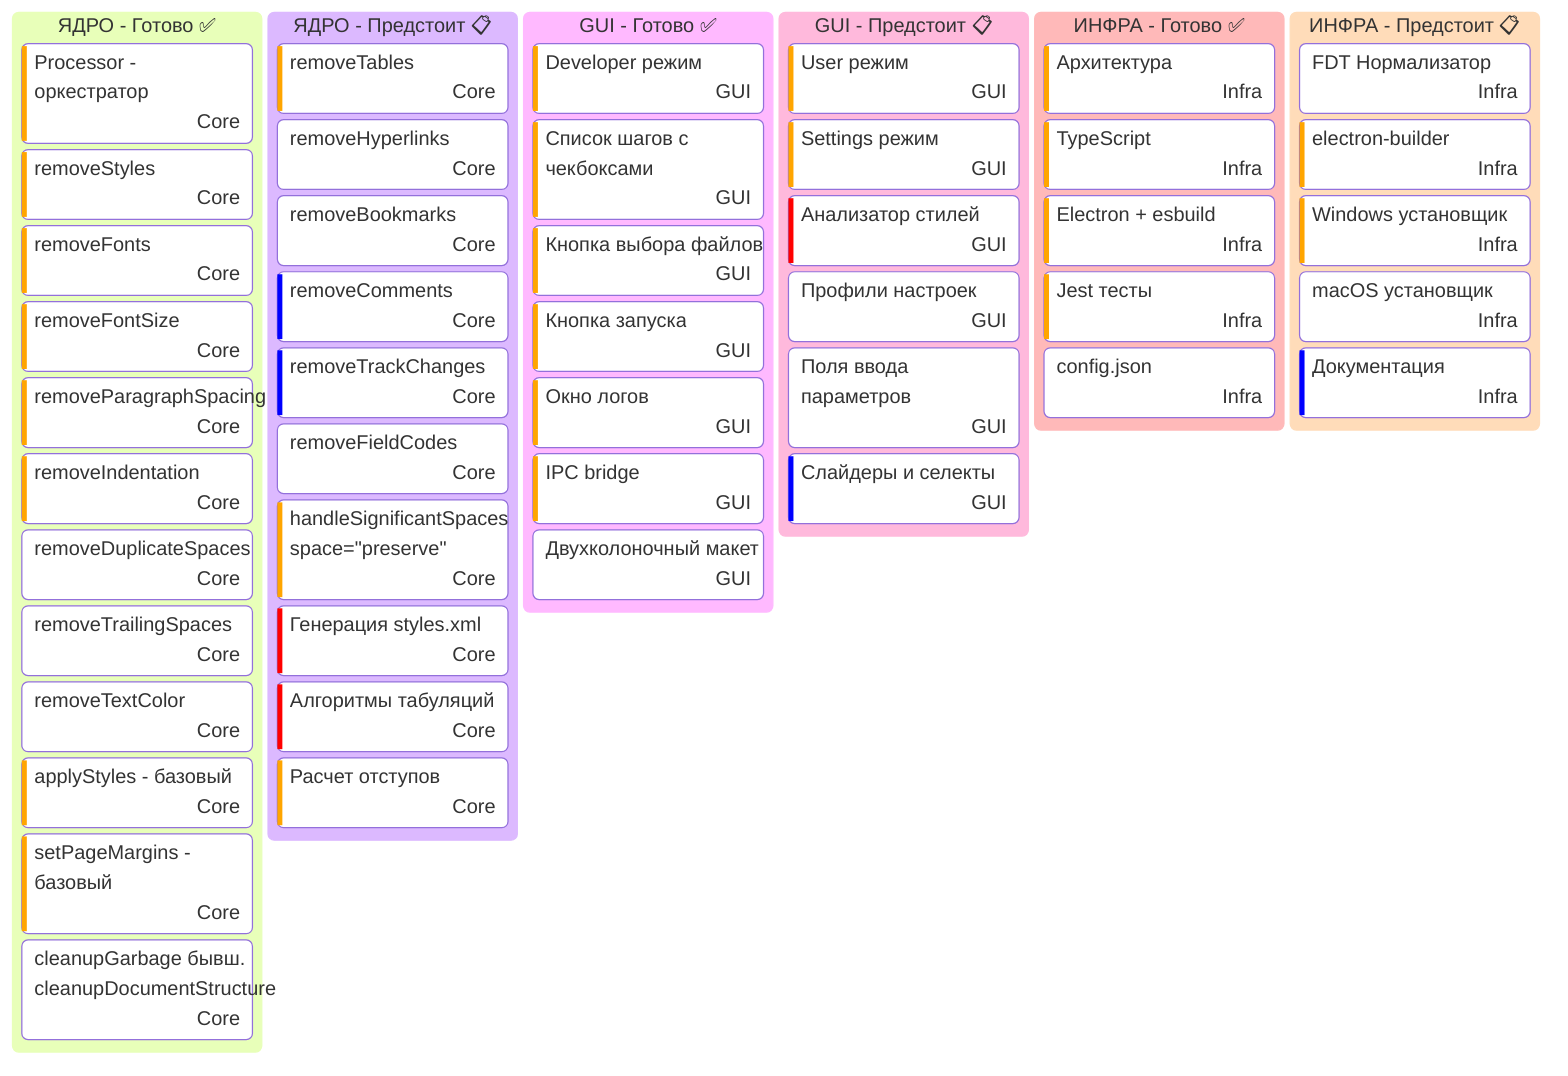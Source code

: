 kanban
  ЯДРО - Готово ✅
    [Processor - оркестратор]@{ assigned: 'Core', priority: 'High' }
    [removeStyles]@{ assigned: 'Core', priority: 'High' }
    [removeFonts]@{ assigned: 'Core', priority: 'High' }
    [removeFontSize]@{ assigned: 'Core', priority: 'High' }
    [removeParagraphSpacing]@{ assigned: 'Core', priority: 'High' }
    [removeIndentation]@{ assigned: 'Core', priority: 'High' }
    [removeDuplicateSpaces]@{ assigned: 'Core', priority: 'Medium' }
    [removeTrailingSpaces]@{ assigned: 'Core', priority: 'Medium' }
    [removeTextColor]@{ assigned: 'Core', priority: 'Medium' }
    [applyStyles - базовый]@{ assigned: 'Core', priority: 'High' }
    [setPageMargins - базовый]@{ assigned: 'Core', priority: 'High' }
    [cleanupGarbage бывш. cleanupDocumentStructure]@{ assigned: 'Core', priority: 'Medium' }

  ЯДРО - Предстоит 📋
    [removeTables]@{ assigned: 'Core', priority: 'High' }
    [removeHyperlinks]@{ assigned: 'Core', priority: 'Medium' }
    [removeBookmarks]@{ assigned: 'Core', priority: 'Medium' }
    [removeComments]@{ assigned: 'Core', priority: 'Low' }
    [removeTrackChanges]@{ assigned: 'Core', priority: 'Low' }
    [removeFieldCodes]@{ assigned: 'Core', priority: 'Medium' }
    [handleSignificantSpaces space="preserve"]@{ assigned: 'Core', priority: 'High' }
    [Генерация styles.xml]@{ assigned: 'Core', priority: 'Very High' }
    [Алгоритмы табуляций]@{ assigned: 'Core', priority: 'Very High' }
    [Расчет отступов]@{ assigned: 'Core', priority: 'High' }

  GUI - Готово ✅
    [Developer режим]@{ assigned: 'GUI', priority: 'High' }
    [Список шагов с чекбоксами]@{ assigned: 'GUI', priority: 'High' }
    [Кнопка выбора файлов]@{ assigned: 'GUI', priority: 'High' }
    [Кнопка запуска]@{ assigned: 'GUI', priority: 'High' }
    [Окно логов]@{ assigned: 'GUI', priority: 'High' }
    [IPC bridge]@{ assigned: 'GUI', priority: 'High' }
    [Двухколоночный макет]@{ assigned: 'GUI', priority: 'Medium' }

  GUI - Предстоит 📋
    [User режим]@{ assigned: 'GUI', priority: 'High' }
    [Settings режим]@{ assigned: 'GUI', priority: 'High' }
    [Анализатор стилей]@{ assigned: 'GUI', priority: 'Very High' }
    [Профили настроек]@{ assigned: 'GUI', priority: 'Medium' }
    [Поля ввода параметров]@{ assigned: 'GUI', priority: 'Medium' }
    [Слайдеры и селекты]@{ assigned: 'GUI', priority: 'Low' }

  ИНФРА - Готово ✅
    [Архитектура]@{ assigned: 'Infra', priority: 'High' }
    [TypeScript]@{ assigned: 'Infra', priority: 'High' }
    [Electron + esbuild]@{ assigned: 'Infra', priority: 'High' }
    [Jest тесты]@{ assigned: 'Infra', priority: 'High' }
    [config.json]@{ assigned: 'Infra', priority: 'Medium' }

  ИНФРА - Предстоит 📋
    [FDT Нормализатор]@{ assigned: 'Infra', priority: 'Medium' }
    [electron-builder]@{ assigned: 'Infra', priority: 'High' }
    [Windows установщик]@{ assigned: 'Infra', priority: 'High' }
    [macOS установщик]@{ assigned: 'Infra', priority: 'Medium' }
    [Документация]@{ assigned: 'Infra', priority: 'Low' }